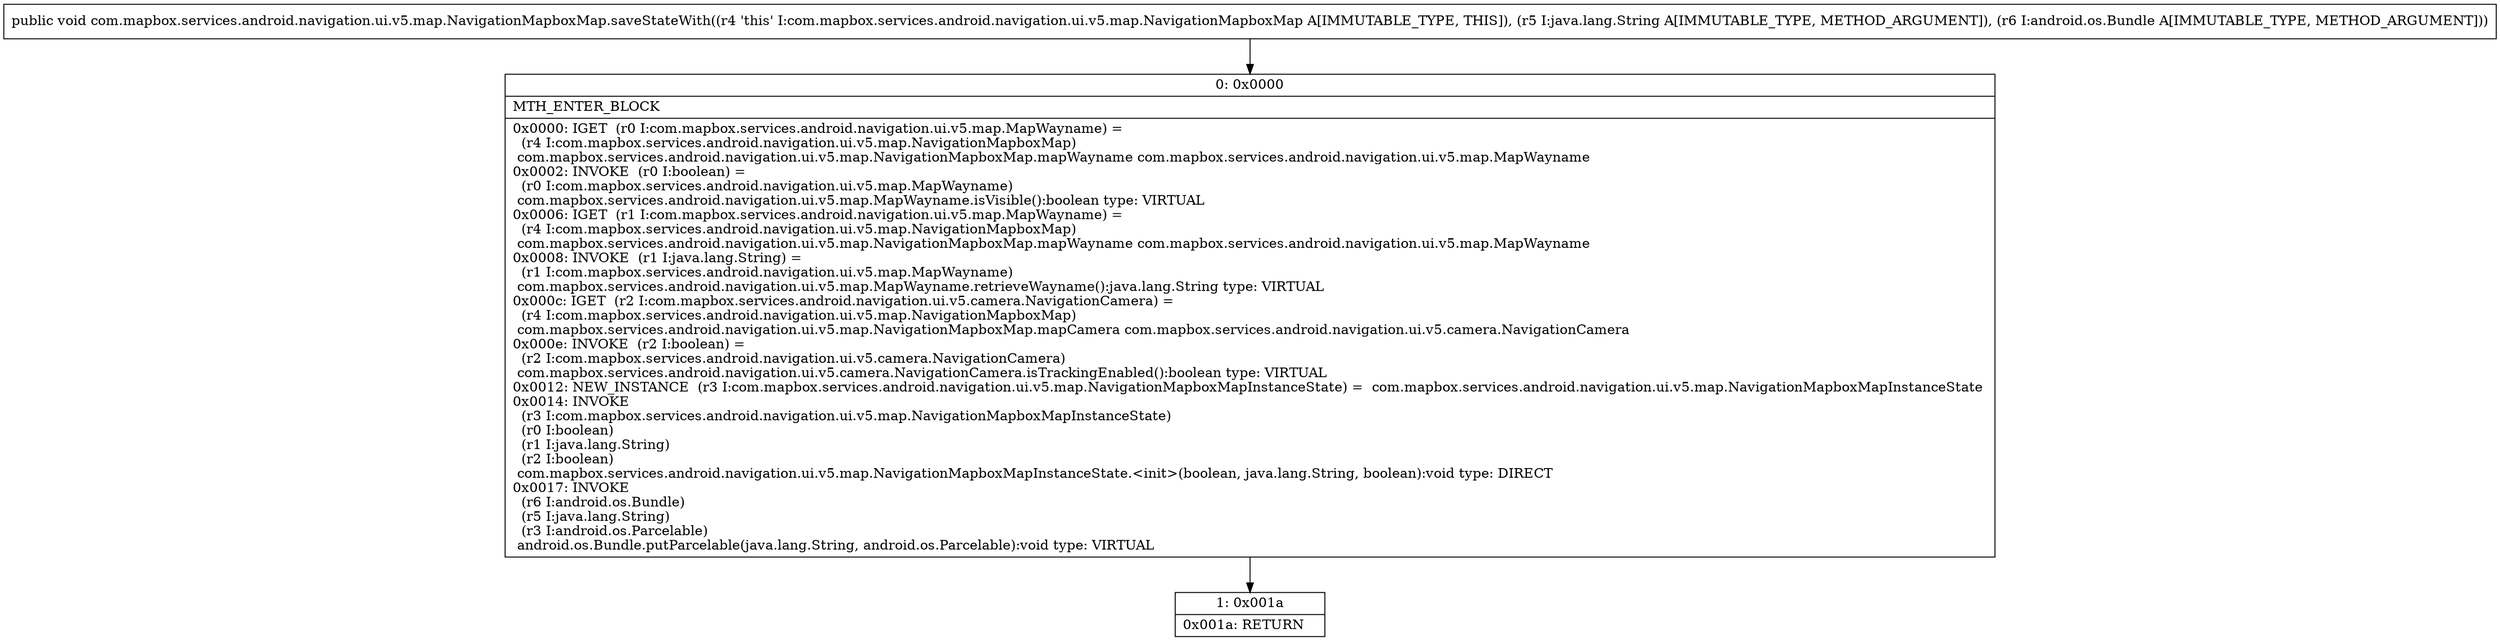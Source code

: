 digraph "CFG forcom.mapbox.services.android.navigation.ui.v5.map.NavigationMapboxMap.saveStateWith(Ljava\/lang\/String;Landroid\/os\/Bundle;)V" {
Node_0 [shape=record,label="{0\:\ 0x0000|MTH_ENTER_BLOCK\l|0x0000: IGET  (r0 I:com.mapbox.services.android.navigation.ui.v5.map.MapWayname) = \l  (r4 I:com.mapbox.services.android.navigation.ui.v5.map.NavigationMapboxMap)\l com.mapbox.services.android.navigation.ui.v5.map.NavigationMapboxMap.mapWayname com.mapbox.services.android.navigation.ui.v5.map.MapWayname \l0x0002: INVOKE  (r0 I:boolean) = \l  (r0 I:com.mapbox.services.android.navigation.ui.v5.map.MapWayname)\l com.mapbox.services.android.navigation.ui.v5.map.MapWayname.isVisible():boolean type: VIRTUAL \l0x0006: IGET  (r1 I:com.mapbox.services.android.navigation.ui.v5.map.MapWayname) = \l  (r4 I:com.mapbox.services.android.navigation.ui.v5.map.NavigationMapboxMap)\l com.mapbox.services.android.navigation.ui.v5.map.NavigationMapboxMap.mapWayname com.mapbox.services.android.navigation.ui.v5.map.MapWayname \l0x0008: INVOKE  (r1 I:java.lang.String) = \l  (r1 I:com.mapbox.services.android.navigation.ui.v5.map.MapWayname)\l com.mapbox.services.android.navigation.ui.v5.map.MapWayname.retrieveWayname():java.lang.String type: VIRTUAL \l0x000c: IGET  (r2 I:com.mapbox.services.android.navigation.ui.v5.camera.NavigationCamera) = \l  (r4 I:com.mapbox.services.android.navigation.ui.v5.map.NavigationMapboxMap)\l com.mapbox.services.android.navigation.ui.v5.map.NavigationMapboxMap.mapCamera com.mapbox.services.android.navigation.ui.v5.camera.NavigationCamera \l0x000e: INVOKE  (r2 I:boolean) = \l  (r2 I:com.mapbox.services.android.navigation.ui.v5.camera.NavigationCamera)\l com.mapbox.services.android.navigation.ui.v5.camera.NavigationCamera.isTrackingEnabled():boolean type: VIRTUAL \l0x0012: NEW_INSTANCE  (r3 I:com.mapbox.services.android.navigation.ui.v5.map.NavigationMapboxMapInstanceState) =  com.mapbox.services.android.navigation.ui.v5.map.NavigationMapboxMapInstanceState \l0x0014: INVOKE  \l  (r3 I:com.mapbox.services.android.navigation.ui.v5.map.NavigationMapboxMapInstanceState)\l  (r0 I:boolean)\l  (r1 I:java.lang.String)\l  (r2 I:boolean)\l com.mapbox.services.android.navigation.ui.v5.map.NavigationMapboxMapInstanceState.\<init\>(boolean, java.lang.String, boolean):void type: DIRECT \l0x0017: INVOKE  \l  (r6 I:android.os.Bundle)\l  (r5 I:java.lang.String)\l  (r3 I:android.os.Parcelable)\l android.os.Bundle.putParcelable(java.lang.String, android.os.Parcelable):void type: VIRTUAL \l}"];
Node_1 [shape=record,label="{1\:\ 0x001a|0x001a: RETURN   \l}"];
MethodNode[shape=record,label="{public void com.mapbox.services.android.navigation.ui.v5.map.NavigationMapboxMap.saveStateWith((r4 'this' I:com.mapbox.services.android.navigation.ui.v5.map.NavigationMapboxMap A[IMMUTABLE_TYPE, THIS]), (r5 I:java.lang.String A[IMMUTABLE_TYPE, METHOD_ARGUMENT]), (r6 I:android.os.Bundle A[IMMUTABLE_TYPE, METHOD_ARGUMENT])) }"];
MethodNode -> Node_0;
Node_0 -> Node_1;
}

